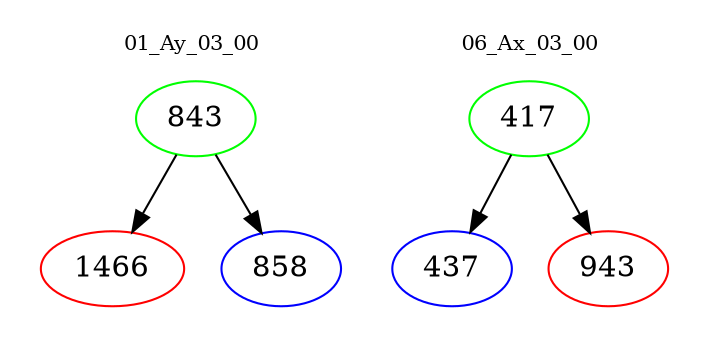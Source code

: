digraph{
subgraph cluster_0 {
color = white
label = "01_Ay_03_00";
fontsize=10;
T0_843 [label="843", color="green"]
T0_843 -> T0_1466 [color="black"]
T0_1466 [label="1466", color="red"]
T0_843 -> T0_858 [color="black"]
T0_858 [label="858", color="blue"]
}
subgraph cluster_1 {
color = white
label = "06_Ax_03_00";
fontsize=10;
T1_417 [label="417", color="green"]
T1_417 -> T1_437 [color="black"]
T1_437 [label="437", color="blue"]
T1_417 -> T1_943 [color="black"]
T1_943 [label="943", color="red"]
}
}
